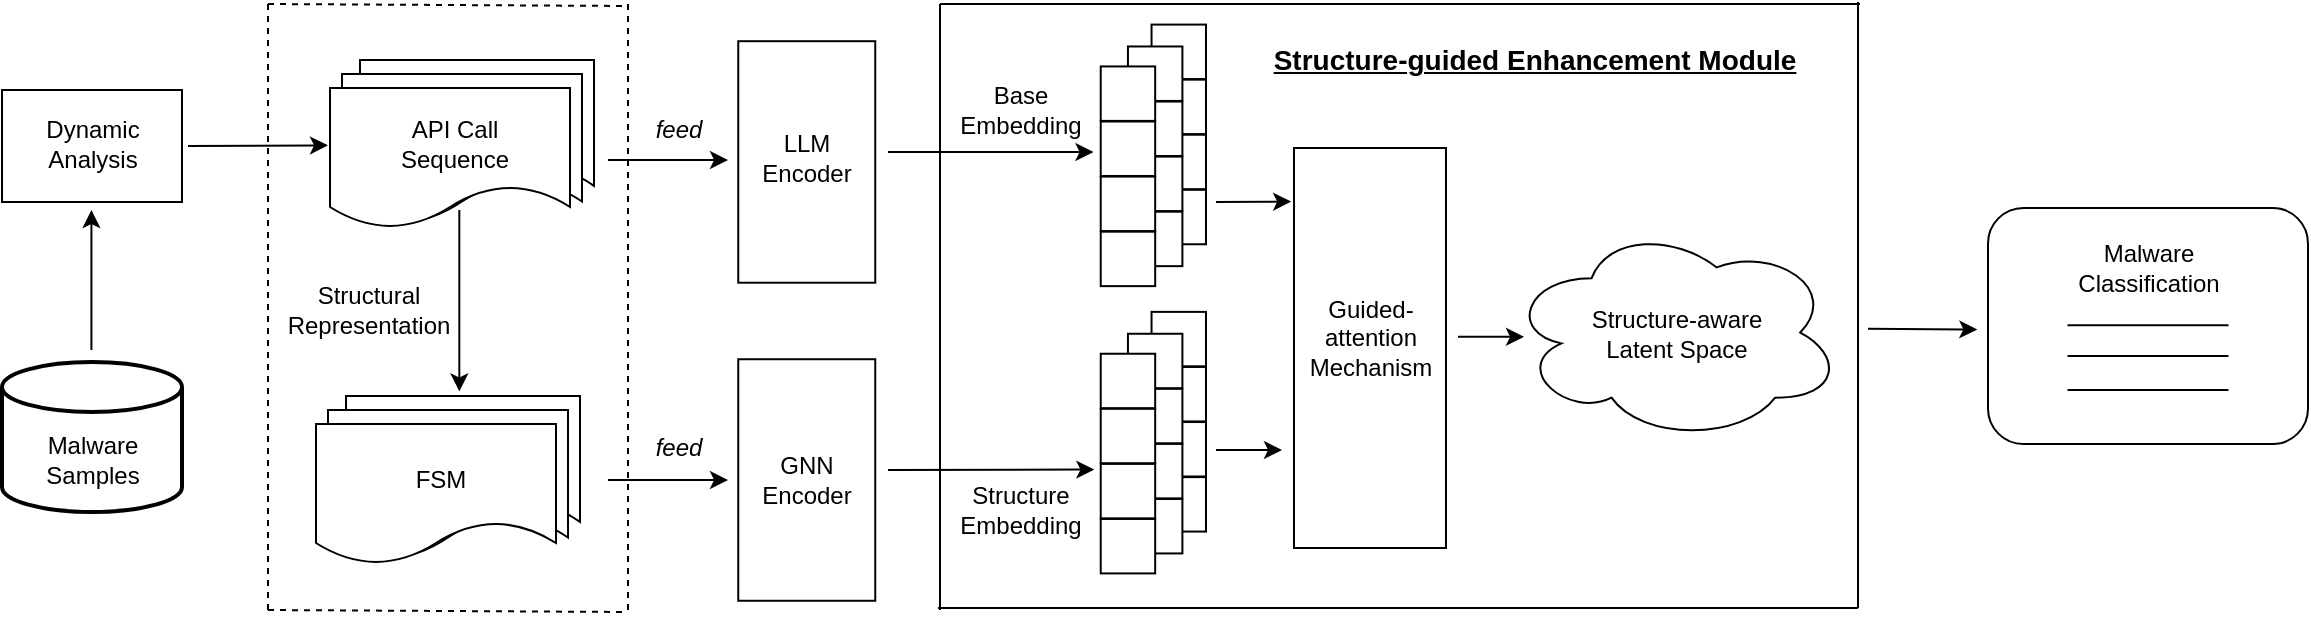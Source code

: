 <mxfile version="24.8.6">
  <diagram name="第 1 页" id="H4aQDe363Q3FN4pCdWJd">
    <mxGraphModel dx="954" dy="647" grid="1" gridSize="10" guides="1" tooltips="1" connect="1" arrows="1" fold="1" page="1" pageScale="1" pageWidth="827" pageHeight="1169" math="0" shadow="0">
      <root>
        <mxCell id="0" />
        <mxCell id="1" parent="0" />
        <mxCell id="ezdm7JE4SphXt4pjz0XS-2" value="" style="strokeWidth=2;html=1;shape=mxgraph.flowchart.database;whiteSpace=wrap;fontStyle=0;align=center;verticalAlign=bottom;labelPosition=center;verticalLabelPosition=middle;horizontal=1;" parent="1" vertex="1">
          <mxGeometry x="207" y="326" width="90" height="75" as="geometry" />
        </mxCell>
        <mxCell id="ezdm7JE4SphXt4pjz0XS-3" value="Malware&lt;div&gt;Samples&lt;/div&gt;" style="text;html=1;align=center;verticalAlign=middle;resizable=0;points=[];autosize=1;strokeColor=none;fillColor=none;" parent="1" vertex="1">
          <mxGeometry x="217" y="355" width="70" height="40" as="geometry" />
        </mxCell>
        <mxCell id="ezdm7JE4SphXt4pjz0XS-4" value="" style="endArrow=classic;html=1;rounded=0;" parent="1" edge="1">
          <mxGeometry width="50" height="50" relative="1" as="geometry">
            <mxPoint x="251.71" y="320" as="sourcePoint" />
            <mxPoint x="251.71" y="250" as="targetPoint" />
          </mxGeometry>
        </mxCell>
        <mxCell id="ezdm7JE4SphXt4pjz0XS-5" value="" style="rounded=0;whiteSpace=wrap;html=1;" parent="1" vertex="1">
          <mxGeometry x="207" y="190" width="90" height="56" as="geometry" />
        </mxCell>
        <mxCell id="ezdm7JE4SphXt4pjz0XS-6" value="Dynamic&lt;div&gt;Analysis&lt;/div&gt;" style="text;html=1;align=center;verticalAlign=middle;resizable=0;points=[];autosize=1;strokeColor=none;fillColor=none;" parent="1" vertex="1">
          <mxGeometry x="217" y="197" width="70" height="40" as="geometry" />
        </mxCell>
        <mxCell id="ezdm7JE4SphXt4pjz0XS-7" value="" style="endArrow=classic;html=1;rounded=0;" parent="1" edge="1">
          <mxGeometry width="50" height="50" relative="1" as="geometry">
            <mxPoint x="300" y="218" as="sourcePoint" />
            <mxPoint x="370" y="217.66" as="targetPoint" />
          </mxGeometry>
        </mxCell>
        <mxCell id="ezdm7JE4SphXt4pjz0XS-13" value="" style="endArrow=classic;html=1;rounded=0;" parent="1" edge="1">
          <mxGeometry width="50" height="50" relative="1" as="geometry">
            <mxPoint x="435.66" y="250" as="sourcePoint" />
            <mxPoint x="435.66" y="340.69" as="targetPoint" />
          </mxGeometry>
        </mxCell>
        <mxCell id="ezdm7JE4SphXt4pjz0XS-17" value="" style="shape=document;whiteSpace=wrap;html=1;boundedLbl=1;" parent="1" vertex="1">
          <mxGeometry x="379" y="343" width="117" height="74" as="geometry" />
        </mxCell>
        <mxCell id="ezdm7JE4SphXt4pjz0XS-18" value="" style="shape=document;whiteSpace=wrap;html=1;boundedLbl=1;" parent="1" vertex="1">
          <mxGeometry x="370" y="350" width="120" height="75" as="geometry" />
        </mxCell>
        <mxCell id="ezdm7JE4SphXt4pjz0XS-19" value="" style="shape=document;whiteSpace=wrap;html=1;boundedLbl=1;labelBorderColor=none;" parent="1" vertex="1">
          <mxGeometry x="364" y="357" width="120" height="70" as="geometry" />
        </mxCell>
        <mxCell id="ezdm7JE4SphXt4pjz0XS-20" value="FSM" style="text;html=1;align=center;verticalAlign=middle;resizable=0;points=[];autosize=1;strokeColor=none;fillColor=none;" parent="1" vertex="1">
          <mxGeometry x="401" y="370" width="50" height="30" as="geometry" />
        </mxCell>
        <mxCell id="ezdm7JE4SphXt4pjz0XS-21" value="" style="shape=document;whiteSpace=wrap;html=1;boundedLbl=1;" parent="1" vertex="1">
          <mxGeometry x="386" y="175" width="117" height="74" as="geometry" />
        </mxCell>
        <mxCell id="ezdm7JE4SphXt4pjz0XS-22" value="" style="shape=document;whiteSpace=wrap;html=1;boundedLbl=1;" parent="1" vertex="1">
          <mxGeometry x="377" y="182" width="120" height="75" as="geometry" />
        </mxCell>
        <mxCell id="ezdm7JE4SphXt4pjz0XS-23" value="" style="shape=document;whiteSpace=wrap;html=1;boundedLbl=1;labelBorderColor=none;" parent="1" vertex="1">
          <mxGeometry x="371" y="189" width="120" height="70" as="geometry" />
        </mxCell>
        <mxCell id="ezdm7JE4SphXt4pjz0XS-24" value="API Call&lt;div&gt;Sequence&lt;/div&gt;" style="text;html=1;align=center;verticalAlign=middle;resizable=0;points=[];autosize=1;strokeColor=none;fillColor=none;" parent="1" vertex="1">
          <mxGeometry x="393" y="197" width="80" height="40" as="geometry" />
        </mxCell>
        <mxCell id="ezdm7JE4SphXt4pjz0XS-25" value="Structural&lt;div&gt;Representation&lt;/div&gt;" style="text;html=1;align=center;verticalAlign=middle;resizable=0;points=[];autosize=1;strokeColor=none;fillColor=none;" parent="1" vertex="1">
          <mxGeometry x="340" y="280" width="100" height="40" as="geometry" />
        </mxCell>
        <mxCell id="ezdm7JE4SphXt4pjz0XS-33" value="" style="endArrow=classic;html=1;rounded=0;" parent="1" edge="1">
          <mxGeometry width="50" height="50" relative="1" as="geometry">
            <mxPoint x="510" y="225" as="sourcePoint" />
            <mxPoint x="570" y="225" as="targetPoint" />
          </mxGeometry>
        </mxCell>
        <mxCell id="ezdm7JE4SphXt4pjz0XS-35" value="&lt;i&gt;feed&lt;/i&gt;" style="text;html=1;align=center;verticalAlign=middle;resizable=0;points=[];autosize=1;strokeColor=none;fillColor=none;" parent="1" vertex="1">
          <mxGeometry x="520" y="195.46" width="50" height="30" as="geometry" />
        </mxCell>
        <mxCell id="ezdm7JE4SphXt4pjz0XS-37" value="" style="rounded=0;whiteSpace=wrap;html=1;rotation=90;" parent="1" vertex="1">
          <mxGeometry x="549" y="191.73" width="120.76" height="68.5" as="geometry" />
        </mxCell>
        <mxCell id="ezdm7JE4SphXt4pjz0XS-38" value="LLM&lt;div&gt;Encoder&lt;/div&gt;" style="text;html=1;align=center;verticalAlign=middle;resizable=0;points=[];autosize=1;strokeColor=none;fillColor=none;" parent="1" vertex="1">
          <mxGeometry x="574.38" y="204" width="70" height="40" as="geometry" />
        </mxCell>
        <mxCell id="yIGRJzgeX2FqWWyCbdT4-8" value="" style="group" parent="1" vertex="1" connectable="0">
          <mxGeometry x="340" y="147" width="180" height="304" as="geometry" />
        </mxCell>
        <mxCell id="ezdm7JE4SphXt4pjz0XS-27" value="" style="endArrow=none;dashed=1;html=1;rounded=0;" parent="yIGRJzgeX2FqWWyCbdT4-8" edge="1">
          <mxGeometry width="50" height="50" relative="1" as="geometry">
            <mxPoint y="303" as="sourcePoint" />
            <mxPoint as="targetPoint" />
          </mxGeometry>
        </mxCell>
        <mxCell id="ezdm7JE4SphXt4pjz0XS-28" value="" style="endArrow=none;dashed=1;html=1;rounded=0;" parent="yIGRJzgeX2FqWWyCbdT4-8" edge="1">
          <mxGeometry width="50" height="50" relative="1" as="geometry">
            <mxPoint x="180" y="303" as="sourcePoint" />
            <mxPoint x="180" as="targetPoint" />
          </mxGeometry>
        </mxCell>
        <mxCell id="ezdm7JE4SphXt4pjz0XS-31" value="" style="endArrow=none;dashed=1;html=1;rounded=0;" parent="yIGRJzgeX2FqWWyCbdT4-8" edge="1">
          <mxGeometry width="50" height="50" relative="1" as="geometry">
            <mxPoint as="sourcePoint" />
            <mxPoint x="180" y="1" as="targetPoint" />
          </mxGeometry>
        </mxCell>
        <mxCell id="ezdm7JE4SphXt4pjz0XS-32" value="" style="endArrow=none;dashed=1;html=1;rounded=0;" parent="yIGRJzgeX2FqWWyCbdT4-8" edge="1">
          <mxGeometry width="50" height="50" relative="1" as="geometry">
            <mxPoint y="303" as="sourcePoint" />
            <mxPoint x="180" y="304" as="targetPoint" />
          </mxGeometry>
        </mxCell>
        <mxCell id="ezdm7JE4SphXt4pjz0XS-64" value="" style="whiteSpace=wrap;html=1;aspect=fixed;container=0;" parent="1" vertex="1">
          <mxGeometry x="781.775" y="157.293" width="27.225" height="27.225" as="geometry" />
        </mxCell>
        <mxCell id="ezdm7JE4SphXt4pjz0XS-65" value="" style="whiteSpace=wrap;html=1;aspect=fixed;container=0;" parent="1" vertex="1">
          <mxGeometry x="781.775" y="184.832" width="27.225" height="27.225" as="geometry" />
        </mxCell>
        <mxCell id="ezdm7JE4SphXt4pjz0XS-66" value="" style="whiteSpace=wrap;html=1;aspect=fixed;container=0;" parent="1" vertex="1">
          <mxGeometry x="781.775" y="212.371" width="27.225" height="27.225" as="geometry" />
        </mxCell>
        <mxCell id="ezdm7JE4SphXt4pjz0XS-67" value="" style="whiteSpace=wrap;html=1;aspect=fixed;container=0;" parent="1" vertex="1">
          <mxGeometry x="781.775" y="239.91" width="27.225" height="27.225" as="geometry" />
        </mxCell>
        <mxCell id="ezdm7JE4SphXt4pjz0XS-58" value="" style="whiteSpace=wrap;html=1;aspect=fixed;container=0;" parent="1" vertex="1">
          <mxGeometry x="769.977" y="168.233" width="27.225" height="27.225" as="geometry" />
        </mxCell>
        <mxCell id="ezdm7JE4SphXt4pjz0XS-59" value="" style="whiteSpace=wrap;html=1;aspect=fixed;container=0;" parent="1" vertex="1">
          <mxGeometry x="769.977" y="195.772" width="27.225" height="27.225" as="geometry" />
        </mxCell>
        <mxCell id="ezdm7JE4SphXt4pjz0XS-60" value="" style="whiteSpace=wrap;html=1;aspect=fixed;container=0;" parent="1" vertex="1">
          <mxGeometry x="769.977" y="223.311" width="27.225" height="27.225" as="geometry" />
        </mxCell>
        <mxCell id="ezdm7JE4SphXt4pjz0XS-61" value="" style="whiteSpace=wrap;html=1;aspect=fixed;container=0;" parent="1" vertex="1">
          <mxGeometry x="769.977" y="250.85" width="27.225" height="27.225" as="geometry" />
        </mxCell>
        <mxCell id="ezdm7JE4SphXt4pjz0XS-52" value="" style="whiteSpace=wrap;html=1;aspect=fixed;container=0;" parent="1" vertex="1">
          <mxGeometry x="756.364" y="178.222" width="27.225" height="27.225" as="geometry" />
        </mxCell>
        <mxCell id="ezdm7JE4SphXt4pjz0XS-53" value="" style="whiteSpace=wrap;html=1;aspect=fixed;container=0;" parent="1" vertex="1">
          <mxGeometry x="756.364" y="205.761" width="27.225" height="27.225" as="geometry" />
        </mxCell>
        <mxCell id="ezdm7JE4SphXt4pjz0XS-54" value="" style="whiteSpace=wrap;html=1;aspect=fixed;container=0;" parent="1" vertex="1">
          <mxGeometry x="756.364" y="233.299" width="27.225" height="27.225" as="geometry" />
        </mxCell>
        <mxCell id="ezdm7JE4SphXt4pjz0XS-55" value="" style="whiteSpace=wrap;html=1;aspect=fixed;container=0;" parent="1" vertex="1">
          <mxGeometry x="756.364" y="260.838" width="27.225" height="27.225" as="geometry" />
        </mxCell>
        <mxCell id="ezdm7JE4SphXt4pjz0XS-154" value="" style="endArrow=classic;html=1;rounded=0;entryX=0.96;entryY=-0.005;entryDx=0;entryDy=0;entryPerimeter=0;" parent="1" target="ezdm7JE4SphXt4pjz0XS-157" edge="1">
          <mxGeometry width="50" height="50" relative="1" as="geometry">
            <mxPoint x="650" y="380" as="sourcePoint" />
            <mxPoint x="740" y="380" as="targetPoint" />
          </mxGeometry>
        </mxCell>
        <mxCell id="ezdm7JE4SphXt4pjz0XS-155" value="" style="endArrow=classic;html=1;rounded=0;entryX=0.955;entryY=1.025;entryDx=0;entryDy=0;entryPerimeter=0;" parent="1" target="yIGRJzgeX2FqWWyCbdT4-54" edge="1">
          <mxGeometry width="50" height="50" relative="1" as="geometry">
            <mxPoint x="650" y="221" as="sourcePoint" />
            <mxPoint x="740" y="221" as="targetPoint" />
          </mxGeometry>
        </mxCell>
        <mxCell id="ezdm7JE4SphXt4pjz0XS-157" value="Structure&lt;div&gt;Embedding&lt;/div&gt;" style="text;html=1;align=center;verticalAlign=middle;resizable=0;points=[];autosize=1;strokeColor=none;fillColor=none;container=0;" parent="1" vertex="1">
          <mxGeometry x="676.368" y="379.998" width="80" height="40" as="geometry" />
        </mxCell>
        <mxCell id="ezdm7JE4SphXt4pjz0XS-129" value="" style="whiteSpace=wrap;html=1;aspect=fixed;container=0;" parent="1" vertex="1">
          <mxGeometry x="781.775" y="300.939" width="27.225" height="27.225" as="geometry" />
        </mxCell>
        <mxCell id="ezdm7JE4SphXt4pjz0XS-130" value="" style="whiteSpace=wrap;html=1;aspect=fixed;container=0;" parent="1" vertex="1">
          <mxGeometry x="781.775" y="328.478" width="27.225" height="27.225" as="geometry" />
        </mxCell>
        <mxCell id="ezdm7JE4SphXt4pjz0XS-131" value="" style="whiteSpace=wrap;html=1;aspect=fixed;container=0;" parent="1" vertex="1">
          <mxGeometry x="781.775" y="356.017" width="27.225" height="27.225" as="geometry" />
        </mxCell>
        <mxCell id="ezdm7JE4SphXt4pjz0XS-132" value="" style="whiteSpace=wrap;html=1;aspect=fixed;container=0;" parent="1" vertex="1">
          <mxGeometry x="781.775" y="383.556" width="27.225" height="27.225" as="geometry" />
        </mxCell>
        <mxCell id="ezdm7JE4SphXt4pjz0XS-135" value="" style="whiteSpace=wrap;html=1;aspect=fixed;container=0;" parent="1" vertex="1">
          <mxGeometry x="769.977" y="311.879" width="27.225" height="27.225" as="geometry" />
        </mxCell>
        <mxCell id="ezdm7JE4SphXt4pjz0XS-136" value="" style="whiteSpace=wrap;html=1;aspect=fixed;container=0;" parent="1" vertex="1">
          <mxGeometry x="769.977" y="339.418" width="27.225" height="27.225" as="geometry" />
        </mxCell>
        <mxCell id="ezdm7JE4SphXt4pjz0XS-137" value="" style="whiteSpace=wrap;html=1;aspect=fixed;container=0;" parent="1" vertex="1">
          <mxGeometry x="769.977" y="366.957" width="27.225" height="27.225" as="geometry" />
        </mxCell>
        <mxCell id="ezdm7JE4SphXt4pjz0XS-138" value="" style="whiteSpace=wrap;html=1;aspect=fixed;container=0;" parent="1" vertex="1">
          <mxGeometry x="769.977" y="394.496" width="27.225" height="27.225" as="geometry" />
        </mxCell>
        <mxCell id="ezdm7JE4SphXt4pjz0XS-141" value="" style="whiteSpace=wrap;html=1;aspect=fixed;container=0;" parent="1" vertex="1">
          <mxGeometry x="756.364" y="321.868" width="27.225" height="27.225" as="geometry" />
        </mxCell>
        <mxCell id="ezdm7JE4SphXt4pjz0XS-142" value="" style="whiteSpace=wrap;html=1;aspect=fixed;container=0;" parent="1" vertex="1">
          <mxGeometry x="756.364" y="349.407" width="27.225" height="27.225" as="geometry" />
        </mxCell>
        <mxCell id="ezdm7JE4SphXt4pjz0XS-143" value="" style="whiteSpace=wrap;html=1;aspect=fixed;container=0;" parent="1" vertex="1">
          <mxGeometry x="756.364" y="376.946" width="27.225" height="27.225" as="geometry" />
        </mxCell>
        <mxCell id="ezdm7JE4SphXt4pjz0XS-144" value="" style="whiteSpace=wrap;html=1;aspect=fixed;container=0;" parent="1" vertex="1">
          <mxGeometry x="756.364" y="404.485" width="27.225" height="27.225" as="geometry" />
        </mxCell>
        <mxCell id="yIGRJzgeX2FqWWyCbdT4-14" value="&lt;b&gt;&lt;u&gt;&lt;font style=&quot;font-size: 14px;&quot;&gt;Structure-guided Enhancement Module&lt;/font&gt;&lt;/u&gt;&lt;/b&gt;" style="text;html=1;align=center;verticalAlign=middle;resizable=0;points=[];autosize=1;strokeColor=none;fillColor=none;" parent="1" vertex="1">
          <mxGeometry x="833" y="160" width="280" height="30" as="geometry" />
        </mxCell>
        <mxCell id="yIGRJzgeX2FqWWyCbdT4-16" value="" style="rounded=0;whiteSpace=wrap;html=1;" parent="1" vertex="1">
          <mxGeometry x="853" y="219" width="76" height="200" as="geometry" />
        </mxCell>
        <mxCell id="yIGRJzgeX2FqWWyCbdT4-19" value="Guided-&lt;div&gt;attention&lt;div&gt;&lt;div&gt;Mechanism&lt;/div&gt;&lt;/div&gt;&lt;/div&gt;" style="text;html=1;align=center;verticalAlign=middle;resizable=0;points=[];autosize=1;strokeColor=none;fillColor=none;" parent="1" vertex="1">
          <mxGeometry x="851" y="283.55" width="80" height="60" as="geometry" />
        </mxCell>
        <mxCell id="yIGRJzgeX2FqWWyCbdT4-25" value="" style="endArrow=classic;html=1;rounded=0;" parent="1" edge="1">
          <mxGeometry width="50" height="50" relative="1" as="geometry">
            <mxPoint x="814" y="370" as="sourcePoint" />
            <mxPoint x="847" y="370" as="targetPoint" />
          </mxGeometry>
        </mxCell>
        <mxCell id="yIGRJzgeX2FqWWyCbdT4-28" value="" style="ellipse;shape=cloud;whiteSpace=wrap;html=1;" parent="1" vertex="1">
          <mxGeometry x="960" y="257" width="167" height="108.54" as="geometry" />
        </mxCell>
        <mxCell id="yIGRJzgeX2FqWWyCbdT4-29" value="&lt;span style=&quot;font-weight: normal;&quot;&gt;Structure-aware&lt;/span&gt;&lt;div&gt;&lt;span style=&quot;font-weight: normal;&quot;&gt;Latent Space&lt;/span&gt;&lt;/div&gt;" style="text;html=1;align=center;verticalAlign=middle;resizable=0;points=[];autosize=1;strokeColor=none;fillColor=none;fontStyle=1" parent="1" vertex="1">
          <mxGeometry x="988.5" y="291.55" width="110" height="40" as="geometry" />
        </mxCell>
        <mxCell id="yIGRJzgeX2FqWWyCbdT4-31" value="" style="endArrow=classic;html=1;rounded=0;" parent="1" edge="1">
          <mxGeometry width="50" height="50" relative="1" as="geometry">
            <mxPoint x="1140" y="309.33" as="sourcePoint" />
            <mxPoint x="1194.66" y="309.76" as="targetPoint" />
          </mxGeometry>
        </mxCell>
        <mxCell id="yIGRJzgeX2FqWWyCbdT4-32" value="" style="rounded=1;whiteSpace=wrap;html=1;" parent="1" vertex="1">
          <mxGeometry x="1200" y="249" width="160" height="118" as="geometry" />
        </mxCell>
        <mxCell id="yIGRJzgeX2FqWWyCbdT4-33" value="Malware&lt;div&gt;Classification&lt;/div&gt;" style="text;html=1;align=center;verticalAlign=middle;resizable=0;points=[];autosize=1;strokeColor=none;fillColor=none;" parent="1" vertex="1">
          <mxGeometry x="1235" y="258.63" width="90" height="40" as="geometry" />
        </mxCell>
        <mxCell id="yIGRJzgeX2FqWWyCbdT4-34" value="" style="endArrow=none;html=1;rounded=0;" parent="1" edge="1">
          <mxGeometry width="50" height="50" relative="1" as="geometry">
            <mxPoint x="1239.75" y="307.66" as="sourcePoint" />
            <mxPoint x="1320.25" y="307.66" as="targetPoint" />
          </mxGeometry>
        </mxCell>
        <mxCell id="yIGRJzgeX2FqWWyCbdT4-35" value="" style="endArrow=none;html=1;rounded=0;" parent="1" edge="1">
          <mxGeometry width="50" height="50" relative="1" as="geometry">
            <mxPoint x="1239.75" y="323.0" as="sourcePoint" />
            <mxPoint x="1320.25" y="323.0" as="targetPoint" />
          </mxGeometry>
        </mxCell>
        <mxCell id="yIGRJzgeX2FqWWyCbdT4-36" value="" style="endArrow=none;html=1;rounded=0;" parent="1" edge="1">
          <mxGeometry width="50" height="50" relative="1" as="geometry">
            <mxPoint x="1239.75" y="340.0" as="sourcePoint" />
            <mxPoint x="1320.25" y="340.0" as="targetPoint" />
          </mxGeometry>
        </mxCell>
        <mxCell id="yIGRJzgeX2FqWWyCbdT4-38" value="" style="endArrow=none;html=1;rounded=0;" parent="1" edge="1">
          <mxGeometry width="50" height="50" relative="1" as="geometry">
            <mxPoint x="676" y="147" as="sourcePoint" />
            <mxPoint x="1136" y="147" as="targetPoint" />
          </mxGeometry>
        </mxCell>
        <mxCell id="yIGRJzgeX2FqWWyCbdT4-39" value="" style="endArrow=none;html=1;rounded=0;" parent="1" edge="1">
          <mxGeometry width="50" height="50" relative="1" as="geometry">
            <mxPoint x="675" y="449" as="sourcePoint" />
            <mxPoint x="1135" y="449" as="targetPoint" />
          </mxGeometry>
        </mxCell>
        <mxCell id="yIGRJzgeX2FqWWyCbdT4-40" value="" style="endArrow=none;html=1;rounded=0;" parent="1" edge="1">
          <mxGeometry width="50" height="50" relative="1" as="geometry">
            <mxPoint x="1135" y="449" as="sourcePoint" />
            <mxPoint x="1135" y="146" as="targetPoint" />
          </mxGeometry>
        </mxCell>
        <mxCell id="yIGRJzgeX2FqWWyCbdT4-41" value="" style="endArrow=none;html=1;rounded=0;" parent="1" edge="1">
          <mxGeometry width="50" height="50" relative="1" as="geometry">
            <mxPoint x="676" y="450" as="sourcePoint" />
            <mxPoint x="676" y="147" as="targetPoint" />
          </mxGeometry>
        </mxCell>
        <mxCell id="yIGRJzgeX2FqWWyCbdT4-42" value="" style="endArrow=classic;html=1;rounded=0;" parent="1" edge="1">
          <mxGeometry width="50" height="50" relative="1" as="geometry">
            <mxPoint x="510" y="385" as="sourcePoint" />
            <mxPoint x="570" y="385" as="targetPoint" />
          </mxGeometry>
        </mxCell>
        <mxCell id="yIGRJzgeX2FqWWyCbdT4-43" value="" style="rounded=0;whiteSpace=wrap;html=1;rotation=90;" parent="1" vertex="1">
          <mxGeometry x="549" y="350.75" width="120.76" height="68.5" as="geometry" />
        </mxCell>
        <mxCell id="yIGRJzgeX2FqWWyCbdT4-44" value="GNN&lt;div&gt;Encoder&lt;/div&gt;" style="text;html=1;align=center;verticalAlign=middle;resizable=0;points=[];autosize=1;strokeColor=none;fillColor=none;" parent="1" vertex="1">
          <mxGeometry x="574.38" y="365" width="70" height="40" as="geometry" />
        </mxCell>
        <mxCell id="yIGRJzgeX2FqWWyCbdT4-45" value="&lt;i&gt;feed&lt;/i&gt;" style="text;html=1;align=center;verticalAlign=middle;resizable=0;points=[];autosize=1;strokeColor=none;fillColor=none;" parent="1" vertex="1">
          <mxGeometry x="520" y="353.56" width="50" height="30" as="geometry" />
        </mxCell>
        <mxCell id="yIGRJzgeX2FqWWyCbdT4-54" value="Base&lt;div&gt;Embedding&lt;/div&gt;" style="text;html=1;align=center;verticalAlign=middle;resizable=0;points=[];autosize=1;strokeColor=none;fillColor=none;" parent="1" vertex="1">
          <mxGeometry x="676.36" y="180" width="80" height="40" as="geometry" />
        </mxCell>
        <mxCell id="yIGRJzgeX2FqWWyCbdT4-57" value="" style="endArrow=classic;html=1;rounded=0;entryX=-0.019;entryY=0.134;entryDx=0;entryDy=0;entryPerimeter=0;" parent="1" target="yIGRJzgeX2FqWWyCbdT4-16" edge="1">
          <mxGeometry width="50" height="50" relative="1" as="geometry">
            <mxPoint x="814" y="246" as="sourcePoint" />
            <mxPoint x="840" y="246" as="targetPoint" />
          </mxGeometry>
        </mxCell>
        <mxCell id="yIGRJzgeX2FqWWyCbdT4-60" value="" style="endArrow=classic;html=1;rounded=0;" parent="1" edge="1">
          <mxGeometry width="50" height="50" relative="1" as="geometry">
            <mxPoint x="935" y="313.43" as="sourcePoint" />
            <mxPoint x="968" y="313.43" as="targetPoint" />
          </mxGeometry>
        </mxCell>
      </root>
    </mxGraphModel>
  </diagram>
</mxfile>
